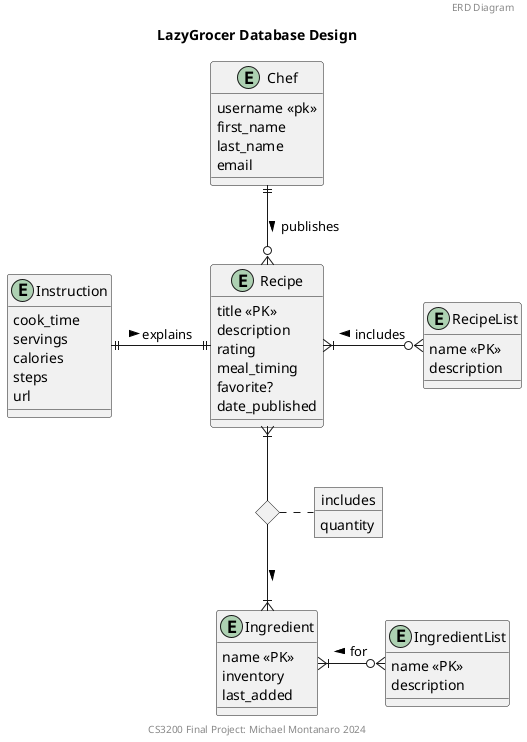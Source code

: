@startuml LazyGrozerERDdiagram

header ERD Diagram
title LazyGrocer Database Design
footer CS3200 Final Project: Michael Montanaro 2024

entity Recipe {
    title <<PK>> 
    description
    rating
    meal_timing
    favorite?
    date_published
}

entity RecipeList {
    name <<PK>>
    description
}

entity Instruction {
    cook_time
    servings
    calories
    steps
    url
}

entity Ingredient {
    name <<PK>>
    inventory
    last_added
}

entity IngredientList {
    name <<PK>>
    description
}

entity Chef {
    username <<pk>>
    first_name
    last_name
    email
}

object includes {
    quantity
}
diamond DIncludes

Recipe }|-- DIncludes
DIncludes --|{ Ingredient: >
DIncludes . includes
Recipe }|-o{ RecipeList: includes <
Ingredient }|-o{ IngredientList: for <
Chef ||--o{ Recipe: publishes >
Instruction ||-|| Recipe: explains >

@enduml